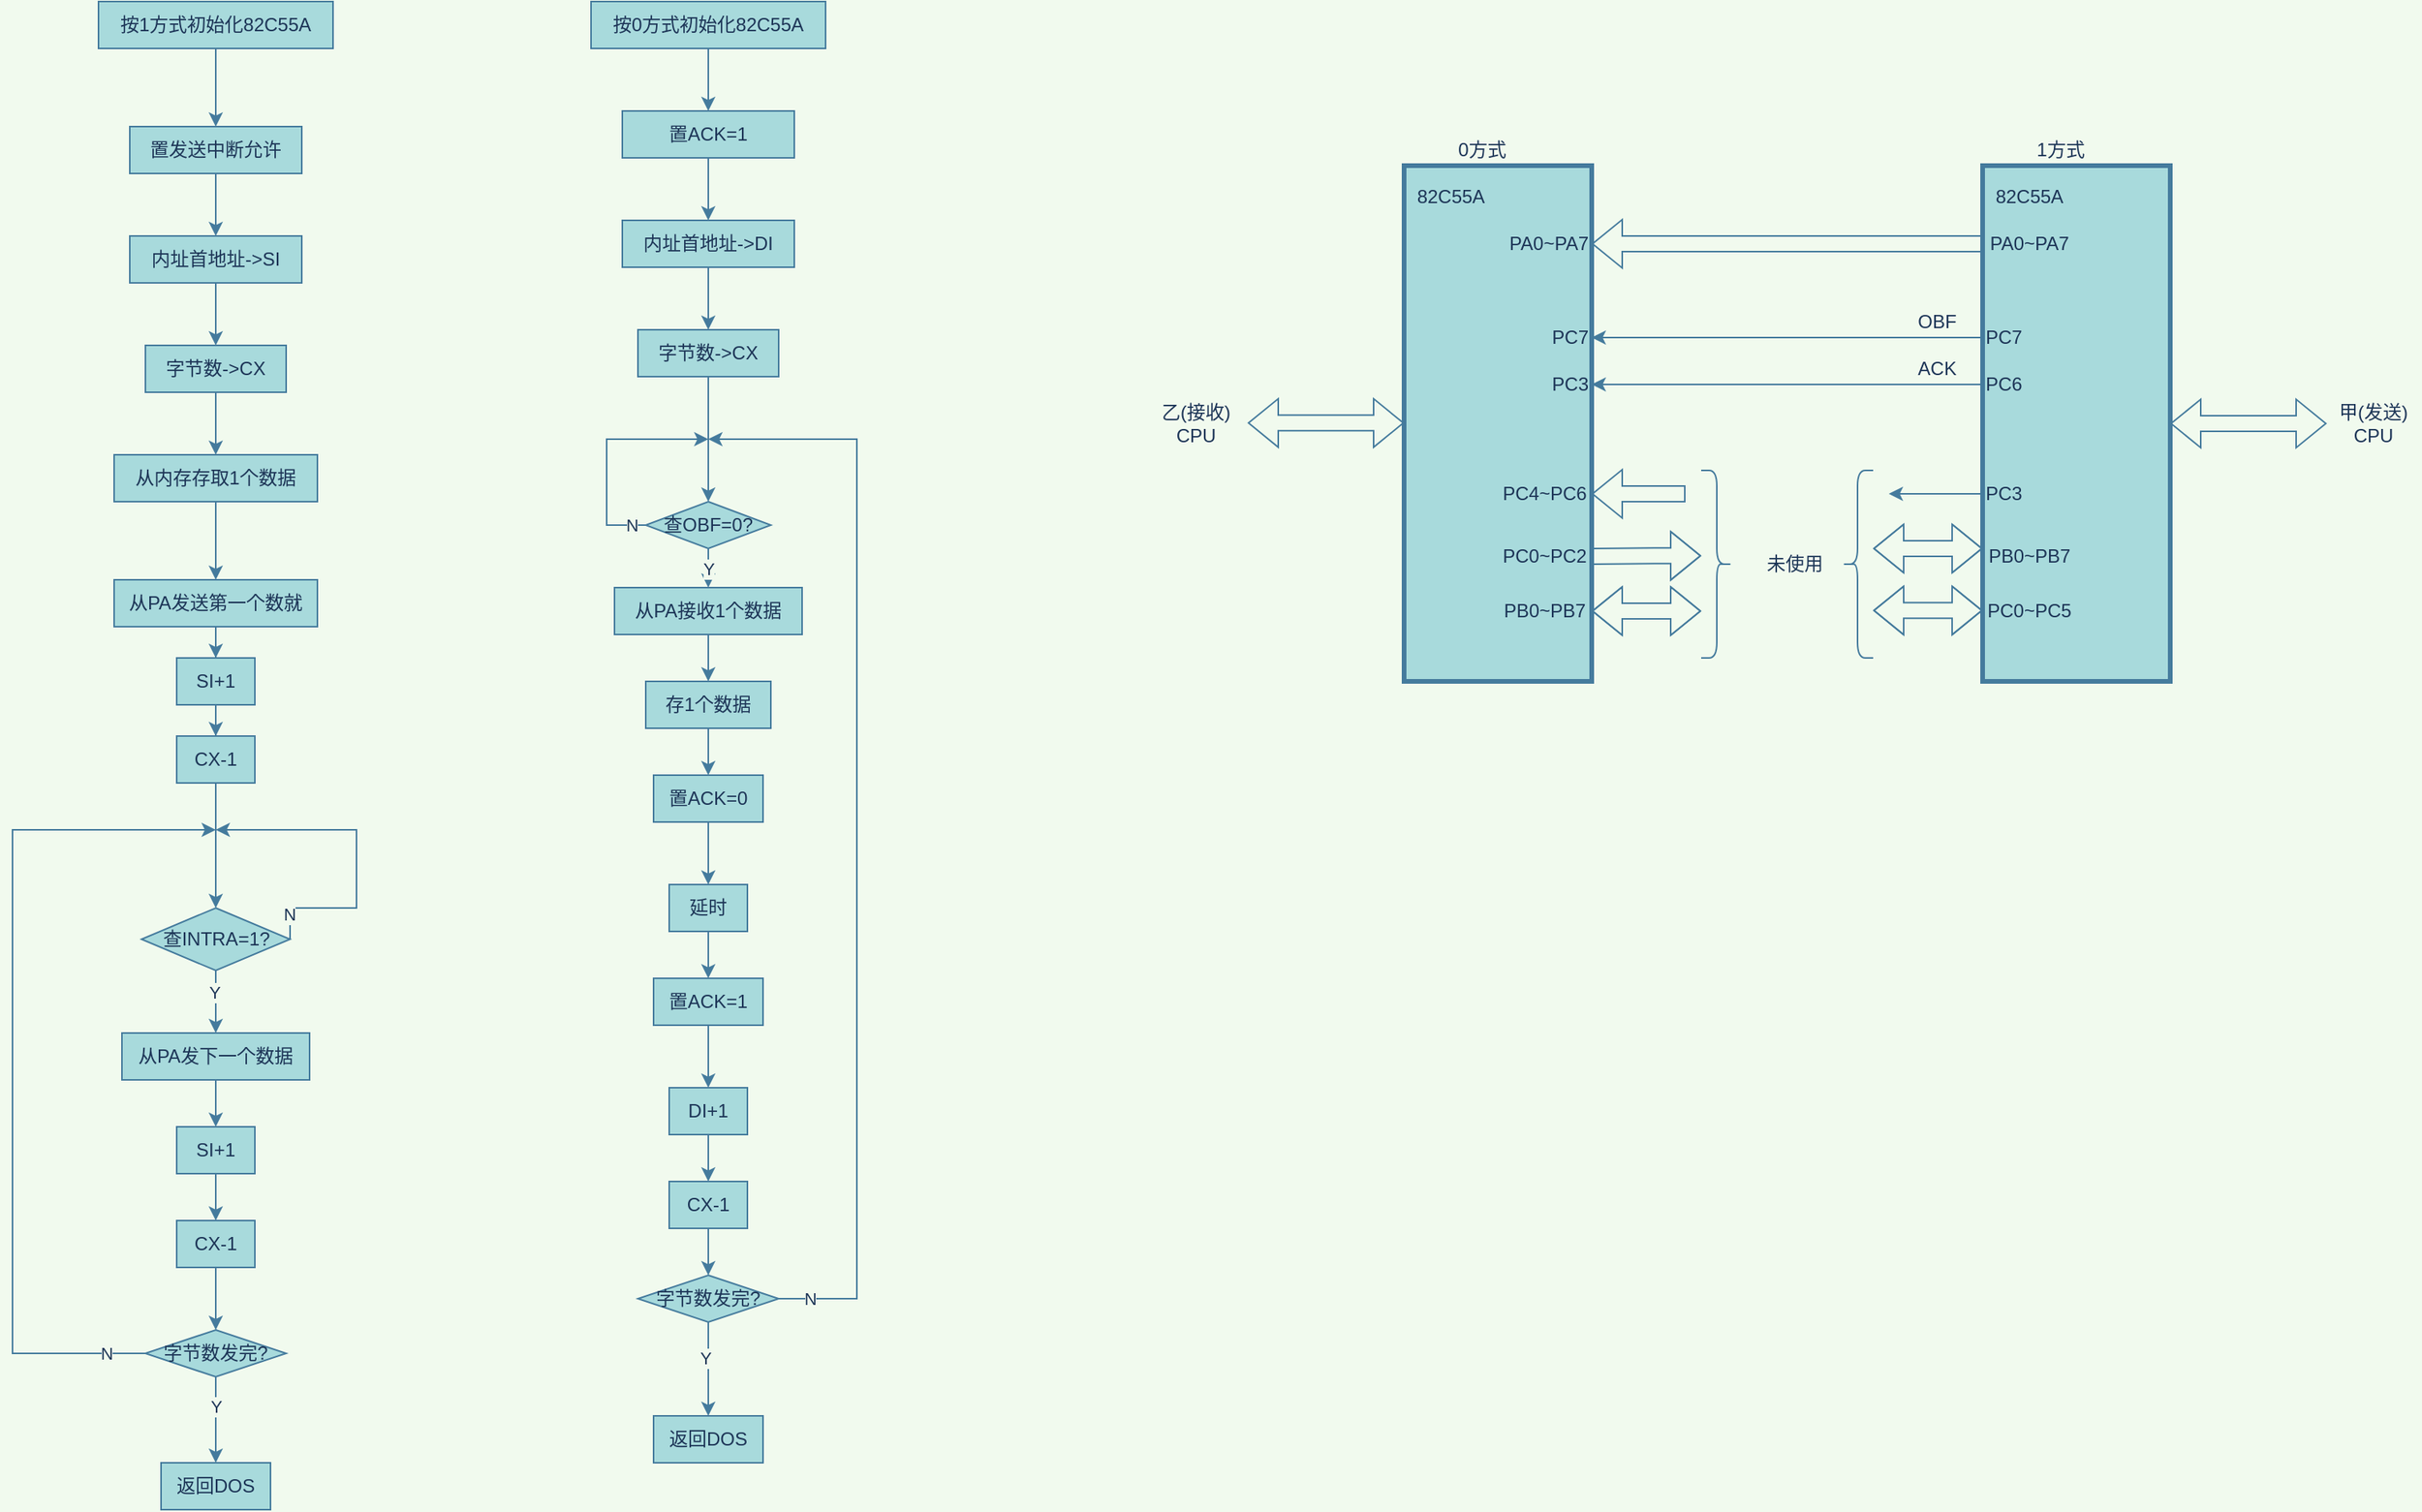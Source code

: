 <mxfile version="20.6.0" type="github">
  <diagram id="AcaezFvhlNAec8YJfbTV" name="第 1 页">
    <mxGraphModel dx="851" dy="346" grid="1" gridSize="10" guides="1" tooltips="1" connect="1" arrows="1" fold="1" page="1" pageScale="1" pageWidth="827" pageHeight="1169" background="#F1FAEE" math="0" shadow="0">
      <root>
        <mxCell id="0" />
        <mxCell id="1" parent="0" />
        <mxCell id="6dTJF4mxCBnenjgw6hWk-3" value="" style="edgeStyle=orthogonalEdgeStyle;rounded=0;orthogonalLoop=1;jettySize=auto;html=1;strokeColor=#457B9D;fontColor=#1D3557;labelBackgroundColor=#F1FAEE;" parent="1" source="6dTJF4mxCBnenjgw6hWk-1" target="6dTJF4mxCBnenjgw6hWk-2" edge="1">
          <mxGeometry relative="1" as="geometry" />
        </mxCell>
        <mxCell id="6dTJF4mxCBnenjgw6hWk-1" value="按1方式初始化82C55A" style="rounded=0;whiteSpace=wrap;html=1;fillColor=#A8DADC;strokeColor=#457B9D;fontColor=#1D3557;" parent="1" vertex="1">
          <mxGeometry x="95" y="40" width="150" height="30" as="geometry" />
        </mxCell>
        <mxCell id="6dTJF4mxCBnenjgw6hWk-5" value="" style="edgeStyle=orthogonalEdgeStyle;rounded=0;orthogonalLoop=1;jettySize=auto;html=1;strokeColor=#457B9D;fontColor=#1D3557;labelBackgroundColor=#F1FAEE;" parent="1" source="6dTJF4mxCBnenjgw6hWk-2" target="6dTJF4mxCBnenjgw6hWk-4" edge="1">
          <mxGeometry relative="1" as="geometry" />
        </mxCell>
        <mxCell id="6dTJF4mxCBnenjgw6hWk-2" value="置发送中断允许" style="whiteSpace=wrap;html=1;rounded=0;fillColor=#A8DADC;strokeColor=#457B9D;fontColor=#1D3557;" parent="1" vertex="1">
          <mxGeometry x="115" y="120" width="110" height="30" as="geometry" />
        </mxCell>
        <mxCell id="6dTJF4mxCBnenjgw6hWk-9" value="" style="edgeStyle=orthogonalEdgeStyle;rounded=0;orthogonalLoop=1;jettySize=auto;html=1;strokeColor=#457B9D;fontColor=#1D3557;labelBackgroundColor=#F1FAEE;" parent="1" source="6dTJF4mxCBnenjgw6hWk-4" target="6dTJF4mxCBnenjgw6hWk-8" edge="1">
          <mxGeometry relative="1" as="geometry" />
        </mxCell>
        <mxCell id="6dTJF4mxCBnenjgw6hWk-4" value="内址首地址-&amp;gt;SI" style="whiteSpace=wrap;html=1;rounded=0;flipV=1;flipH=1;fillColor=#A8DADC;strokeColor=#457B9D;fontColor=#1D3557;" parent="1" vertex="1">
          <mxGeometry x="115" y="190" width="110" height="30" as="geometry" />
        </mxCell>
        <mxCell id="6dTJF4mxCBnenjgw6hWk-11" value="" style="edgeStyle=orthogonalEdgeStyle;rounded=0;orthogonalLoop=1;jettySize=auto;html=1;strokeColor=#457B9D;fontColor=#1D3557;labelBackgroundColor=#F1FAEE;" parent="1" source="6dTJF4mxCBnenjgw6hWk-8" target="6dTJF4mxCBnenjgw6hWk-10" edge="1">
          <mxGeometry relative="1" as="geometry" />
        </mxCell>
        <mxCell id="6dTJF4mxCBnenjgw6hWk-8" value="字节数-&amp;gt;CX" style="whiteSpace=wrap;html=1;rounded=0;flipV=1;flipH=1;fillColor=#A8DADC;strokeColor=#457B9D;fontColor=#1D3557;" parent="1" vertex="1">
          <mxGeometry x="125" y="260" width="90" height="30" as="geometry" />
        </mxCell>
        <mxCell id="6dTJF4mxCBnenjgw6hWk-13" value="" style="edgeStyle=orthogonalEdgeStyle;rounded=0;orthogonalLoop=1;jettySize=auto;html=1;strokeColor=#457B9D;fontColor=#1D3557;labelBackgroundColor=#F1FAEE;" parent="1" source="6dTJF4mxCBnenjgw6hWk-10" target="6dTJF4mxCBnenjgw6hWk-12" edge="1">
          <mxGeometry relative="1" as="geometry" />
        </mxCell>
        <mxCell id="6dTJF4mxCBnenjgw6hWk-10" value="从内存存取1个数据" style="whiteSpace=wrap;html=1;rounded=0;fillColor=#A8DADC;strokeColor=#457B9D;fontColor=#1D3557;" parent="1" vertex="1">
          <mxGeometry x="105" y="330" width="130" height="30" as="geometry" />
        </mxCell>
        <mxCell id="6dTJF4mxCBnenjgw6hWk-17" value="" style="edgeStyle=orthogonalEdgeStyle;rounded=0;orthogonalLoop=1;jettySize=auto;html=1;strokeColor=#457B9D;fontColor=#1D3557;labelBackgroundColor=#F1FAEE;" parent="1" source="6dTJF4mxCBnenjgw6hWk-12" target="6dTJF4mxCBnenjgw6hWk-16" edge="1">
          <mxGeometry relative="1" as="geometry" />
        </mxCell>
        <mxCell id="6dTJF4mxCBnenjgw6hWk-12" value="从PA发送第一个数就" style="whiteSpace=wrap;html=1;rounded=0;fillColor=#A8DADC;strokeColor=#457B9D;fontColor=#1D3557;" parent="1" vertex="1">
          <mxGeometry x="105" y="410" width="130" height="30" as="geometry" />
        </mxCell>
        <mxCell id="6dTJF4mxCBnenjgw6hWk-21" value="" style="edgeStyle=orthogonalEdgeStyle;rounded=0;orthogonalLoop=1;jettySize=auto;html=1;strokeColor=#457B9D;fontColor=#1D3557;labelBackgroundColor=#F1FAEE;" parent="1" source="6dTJF4mxCBnenjgw6hWk-16" target="6dTJF4mxCBnenjgw6hWk-20" edge="1">
          <mxGeometry relative="1" as="geometry" />
        </mxCell>
        <mxCell id="6dTJF4mxCBnenjgw6hWk-16" value="SI+1" style="whiteSpace=wrap;html=1;rounded=0;fillColor=#A8DADC;strokeColor=#457B9D;fontColor=#1D3557;" parent="1" vertex="1">
          <mxGeometry x="145" y="460" width="50" height="30" as="geometry" />
        </mxCell>
        <mxCell id="6dTJF4mxCBnenjgw6hWk-23" value="" style="edgeStyle=orthogonalEdgeStyle;rounded=0;orthogonalLoop=1;jettySize=auto;html=1;strokeColor=#457B9D;fontColor=#1D3557;labelBackgroundColor=#F1FAEE;" parent="1" source="6dTJF4mxCBnenjgw6hWk-20" target="6dTJF4mxCBnenjgw6hWk-26" edge="1">
          <mxGeometry relative="1" as="geometry">
            <mxPoint x="170" y="620" as="targetPoint" />
          </mxGeometry>
        </mxCell>
        <mxCell id="6dTJF4mxCBnenjgw6hWk-20" value="CX-1" style="whiteSpace=wrap;html=1;rounded=0;fillColor=#A8DADC;strokeColor=#457B9D;fontColor=#1D3557;" parent="1" vertex="1">
          <mxGeometry x="145" y="510" width="50" height="30" as="geometry" />
        </mxCell>
        <mxCell id="6dTJF4mxCBnenjgw6hWk-30" value="" style="edgeStyle=orthogonalEdgeStyle;rounded=0;orthogonalLoop=1;jettySize=auto;html=1;strokeColor=#457B9D;fontColor=#1D3557;labelBackgroundColor=#F1FAEE;" parent="1" source="6dTJF4mxCBnenjgw6hWk-24" target="6dTJF4mxCBnenjgw6hWk-28" edge="1">
          <mxGeometry relative="1" as="geometry" />
        </mxCell>
        <mxCell id="6dTJF4mxCBnenjgw6hWk-24" value="从PA发下一个数据" style="whiteSpace=wrap;html=1;rounded=0;fillColor=#A8DADC;strokeColor=#457B9D;fontColor=#1D3557;" parent="1" vertex="1">
          <mxGeometry x="110" y="700" width="120" height="30" as="geometry" />
        </mxCell>
        <mxCell id="6dTJF4mxCBnenjgw6hWk-27" value="" style="edgeStyle=orthogonalEdgeStyle;rounded=0;orthogonalLoop=1;jettySize=auto;html=1;strokeColor=#457B9D;fontColor=#1D3557;labelBackgroundColor=#F1FAEE;" parent="1" source="6dTJF4mxCBnenjgw6hWk-26" target="6dTJF4mxCBnenjgw6hWk-24" edge="1">
          <mxGeometry relative="1" as="geometry" />
        </mxCell>
        <mxCell id="6dTJF4mxCBnenjgw6hWk-59" value="Y" style="edgeLabel;html=1;align=center;verticalAlign=middle;resizable=0;points=[];fontColor=#1D3557;labelBackgroundColor=#F1FAEE;" parent="6dTJF4mxCBnenjgw6hWk-27" vertex="1" connectable="0">
          <mxGeometry x="-0.314" y="-1" relative="1" as="geometry">
            <mxPoint as="offset" />
          </mxGeometry>
        </mxCell>
        <mxCell id="6dTJF4mxCBnenjgw6hWk-26" value="查INTRA=1?" style="rhombus;whiteSpace=wrap;html=1;rounded=0;fillColor=#A8DADC;strokeColor=#457B9D;fontColor=#1D3557;" parent="1" vertex="1">
          <mxGeometry x="122.5" y="620" width="95" height="40" as="geometry" />
        </mxCell>
        <mxCell id="6dTJF4mxCBnenjgw6hWk-32" value="" style="edgeStyle=orthogonalEdgeStyle;rounded=0;orthogonalLoop=1;jettySize=auto;html=1;strokeColor=#457B9D;fontColor=#1D3557;labelBackgroundColor=#F1FAEE;" parent="1" source="6dTJF4mxCBnenjgw6hWk-28" target="6dTJF4mxCBnenjgw6hWk-31" edge="1">
          <mxGeometry relative="1" as="geometry" />
        </mxCell>
        <mxCell id="6dTJF4mxCBnenjgw6hWk-28" value="SI+1" style="whiteSpace=wrap;html=1;rounded=0;fillColor=#A8DADC;strokeColor=#457B9D;fontColor=#1D3557;" parent="1" vertex="1">
          <mxGeometry x="145" y="760" width="50" height="30" as="geometry" />
        </mxCell>
        <mxCell id="6dTJF4mxCBnenjgw6hWk-34" value="" style="edgeStyle=orthogonalEdgeStyle;rounded=0;orthogonalLoop=1;jettySize=auto;html=1;strokeColor=#457B9D;fontColor=#1D3557;labelBackgroundColor=#F1FAEE;" parent="1" source="6dTJF4mxCBnenjgw6hWk-31" target="6dTJF4mxCBnenjgw6hWk-33" edge="1">
          <mxGeometry relative="1" as="geometry">
            <Array as="points">
              <mxPoint x="170" y="880" />
              <mxPoint x="170" y="880" />
            </Array>
          </mxGeometry>
        </mxCell>
        <mxCell id="6dTJF4mxCBnenjgw6hWk-31" value="CX-1" style="whiteSpace=wrap;html=1;rounded=0;fillColor=#A8DADC;strokeColor=#457B9D;fontColor=#1D3557;" parent="1" vertex="1">
          <mxGeometry x="145" y="820" width="50" height="30" as="geometry" />
        </mxCell>
        <mxCell id="6dTJF4mxCBnenjgw6hWk-36" value="" style="edgeStyle=orthogonalEdgeStyle;rounded=0;orthogonalLoop=1;jettySize=auto;html=1;strokeColor=#457B9D;fontColor=#1D3557;labelBackgroundColor=#F1FAEE;" parent="1" source="6dTJF4mxCBnenjgw6hWk-33" target="6dTJF4mxCBnenjgw6hWk-35" edge="1">
          <mxGeometry relative="1" as="geometry" />
        </mxCell>
        <mxCell id="6dTJF4mxCBnenjgw6hWk-57" value="Y" style="edgeLabel;html=1;align=center;verticalAlign=middle;resizable=0;points=[];fontColor=#1D3557;labelBackgroundColor=#F1FAEE;" parent="6dTJF4mxCBnenjgw6hWk-36" vertex="1" connectable="0">
          <mxGeometry x="-0.708" y="1" relative="1" as="geometry">
            <mxPoint x="-1" y="11" as="offset" />
          </mxGeometry>
        </mxCell>
        <mxCell id="6dTJF4mxCBnenjgw6hWk-33" value="字节数发完?" style="rhombus;whiteSpace=wrap;html=1;rounded=0;fillColor=#A8DADC;strokeColor=#457B9D;fontColor=#1D3557;" parent="1" vertex="1">
          <mxGeometry x="125" y="890" width="90" height="30" as="geometry" />
        </mxCell>
        <mxCell id="6dTJF4mxCBnenjgw6hWk-35" value="返回DOS" style="whiteSpace=wrap;html=1;rounded=0;fillColor=#A8DADC;strokeColor=#457B9D;fontColor=#1D3557;" parent="1" vertex="1">
          <mxGeometry x="135" y="975" width="70" height="30" as="geometry" />
        </mxCell>
        <mxCell id="6dTJF4mxCBnenjgw6hWk-55" value="" style="endArrow=classic;html=1;rounded=0;exitX=1;exitY=0.5;exitDx=0;exitDy=0;edgeStyle=orthogonalEdgeStyle;elbow=vertical;endFill=1;strokeColor=#457B9D;fontColor=#1D3557;labelBackgroundColor=#F1FAEE;" parent="1" source="6dTJF4mxCBnenjgw6hWk-26" edge="1">
          <mxGeometry width="50" height="50" relative="1" as="geometry">
            <mxPoint x="170" y="620" as="sourcePoint" />
            <mxPoint x="170" y="570" as="targetPoint" />
            <Array as="points">
              <mxPoint x="260" y="620" />
              <mxPoint x="260" y="570" />
            </Array>
          </mxGeometry>
        </mxCell>
        <mxCell id="6dTJF4mxCBnenjgw6hWk-58" value="N" style="edgeLabel;html=1;align=center;verticalAlign=middle;resizable=0;points=[];fontColor=#1D3557;labelBackgroundColor=#F1FAEE;" parent="6dTJF4mxCBnenjgw6hWk-55" vertex="1" connectable="0">
          <mxGeometry x="-0.844" y="1" relative="1" as="geometry">
            <mxPoint as="offset" />
          </mxGeometry>
        </mxCell>
        <mxCell id="6dTJF4mxCBnenjgw6hWk-60" value="" style="edgeStyle=orthogonalEdgeStyle;rounded=0;orthogonalLoop=1;jettySize=auto;html=1;strokeColor=#457B9D;fontColor=#1D3557;labelBackgroundColor=#F1FAEE;" parent="1" source="6dTJF4mxCBnenjgw6hWk-61" target="6dTJF4mxCBnenjgw6hWk-63" edge="1">
          <mxGeometry relative="1" as="geometry" />
        </mxCell>
        <mxCell id="6dTJF4mxCBnenjgw6hWk-61" value="按0方式初始化82C55A" style="rounded=0;whiteSpace=wrap;html=1;fillColor=#A8DADC;strokeColor=#457B9D;fontColor=#1D3557;" parent="1" vertex="1">
          <mxGeometry x="410" y="40" width="150" height="30" as="geometry" />
        </mxCell>
        <mxCell id="6dTJF4mxCBnenjgw6hWk-62" value="" style="edgeStyle=orthogonalEdgeStyle;rounded=0;orthogonalLoop=1;jettySize=auto;html=1;strokeColor=#457B9D;fontColor=#1D3557;labelBackgroundColor=#F1FAEE;" parent="1" source="6dTJF4mxCBnenjgw6hWk-63" target="6dTJF4mxCBnenjgw6hWk-65" edge="1">
          <mxGeometry relative="1" as="geometry" />
        </mxCell>
        <mxCell id="6dTJF4mxCBnenjgw6hWk-63" value="置ACK=1" style="whiteSpace=wrap;html=1;rounded=0;fillColor=#A8DADC;strokeColor=#457B9D;fontColor=#1D3557;" parent="1" vertex="1">
          <mxGeometry x="430" y="110" width="110" height="30" as="geometry" />
        </mxCell>
        <mxCell id="6dTJF4mxCBnenjgw6hWk-64" value="" style="edgeStyle=orthogonalEdgeStyle;rounded=0;orthogonalLoop=1;jettySize=auto;html=1;strokeColor=#457B9D;fontColor=#1D3557;labelBackgroundColor=#F1FAEE;" parent="1" source="6dTJF4mxCBnenjgw6hWk-65" target="6dTJF4mxCBnenjgw6hWk-66" edge="1">
          <mxGeometry relative="1" as="geometry" />
        </mxCell>
        <mxCell id="6dTJF4mxCBnenjgw6hWk-65" value="内址首地址-&amp;gt;DI" style="whiteSpace=wrap;html=1;rounded=0;flipV=1;flipH=1;fillColor=#A8DADC;strokeColor=#457B9D;fontColor=#1D3557;" parent="1" vertex="1">
          <mxGeometry x="430" y="180" width="110" height="30" as="geometry" />
        </mxCell>
        <mxCell id="6dTJF4mxCBnenjgw6hWk-101" style="edgeStyle=orthogonalEdgeStyle;rounded=0;orthogonalLoop=1;jettySize=auto;html=1;entryX=0.5;entryY=0;entryDx=0;entryDy=0;startArrow=none;startFill=0;endArrow=classic;endFill=1;elbow=vertical;strokeColor=#457B9D;fontColor=#1D3557;labelBackgroundColor=#F1FAEE;" parent="1" source="6dTJF4mxCBnenjgw6hWk-66" target="6dTJF4mxCBnenjgw6hWk-69" edge="1">
          <mxGeometry relative="1" as="geometry" />
        </mxCell>
        <mxCell id="6dTJF4mxCBnenjgw6hWk-66" value="字节数-&amp;gt;CX" style="whiteSpace=wrap;html=1;rounded=0;flipV=1;flipH=1;fillColor=#A8DADC;strokeColor=#457B9D;fontColor=#1D3557;" parent="1" vertex="1">
          <mxGeometry x="440" y="250" width="90" height="30" as="geometry" />
        </mxCell>
        <mxCell id="6dTJF4mxCBnenjgw6hWk-74" value="Y" style="edgeStyle=orthogonalEdgeStyle;rounded=0;orthogonalLoop=1;jettySize=auto;html=1;startArrow=none;startFill=0;endArrow=classic;endFill=1;elbow=vertical;strokeColor=#457B9D;fontColor=#1D3557;labelBackgroundColor=#F1FAEE;" parent="1" source="6dTJF4mxCBnenjgw6hWk-69" target="6dTJF4mxCBnenjgw6hWk-73" edge="1">
          <mxGeometry relative="1" as="geometry" />
        </mxCell>
        <mxCell id="6dTJF4mxCBnenjgw6hWk-69" value="查OBF=0?" style="rhombus;whiteSpace=wrap;html=1;rounded=0;fillColor=#A8DADC;strokeColor=#457B9D;fontColor=#1D3557;" parent="1" vertex="1">
          <mxGeometry x="445" y="360" width="80" height="30" as="geometry" />
        </mxCell>
        <mxCell id="6dTJF4mxCBnenjgw6hWk-71" value="" style="endArrow=classic;html=1;rounded=0;elbow=vertical;exitX=0;exitY=0.5;exitDx=0;exitDy=0;edgeStyle=orthogonalEdgeStyle;endFill=1;strokeColor=#457B9D;fontColor=#1D3557;labelBackgroundColor=#F1FAEE;" parent="1" source="6dTJF4mxCBnenjgw6hWk-33" edge="1">
          <mxGeometry width="50" height="50" relative="1" as="geometry">
            <mxPoint x="120" y="910" as="sourcePoint" />
            <mxPoint x="170" y="570" as="targetPoint" />
            <Array as="points">
              <mxPoint x="40" y="905" />
              <mxPoint x="40" y="570" />
            </Array>
          </mxGeometry>
        </mxCell>
        <mxCell id="6dTJF4mxCBnenjgw6hWk-92" value="N" style="edgeLabel;html=1;align=center;verticalAlign=middle;resizable=0;points=[];fontColor=#1D3557;labelBackgroundColor=#F1FAEE;" parent="6dTJF4mxCBnenjgw6hWk-71" vertex="1" connectable="0">
          <mxGeometry x="-0.909" relative="1" as="geometry">
            <mxPoint as="offset" />
          </mxGeometry>
        </mxCell>
        <mxCell id="6dTJF4mxCBnenjgw6hWk-76" value="" style="edgeStyle=orthogonalEdgeStyle;rounded=0;orthogonalLoop=1;jettySize=auto;html=1;startArrow=none;startFill=0;endArrow=classic;endFill=1;elbow=vertical;strokeColor=#457B9D;fontColor=#1D3557;labelBackgroundColor=#F1FAEE;" parent="1" source="6dTJF4mxCBnenjgw6hWk-73" target="6dTJF4mxCBnenjgw6hWk-75" edge="1">
          <mxGeometry relative="1" as="geometry" />
        </mxCell>
        <mxCell id="6dTJF4mxCBnenjgw6hWk-73" value="从PA接收1个数据" style="whiteSpace=wrap;html=1;rounded=0;fillColor=#A8DADC;strokeColor=#457B9D;fontColor=#1D3557;" parent="1" vertex="1">
          <mxGeometry x="425" y="415" width="120" height="30" as="geometry" />
        </mxCell>
        <mxCell id="6dTJF4mxCBnenjgw6hWk-78" value="" style="edgeStyle=orthogonalEdgeStyle;rounded=0;orthogonalLoop=1;jettySize=auto;html=1;startArrow=none;startFill=0;endArrow=classic;endFill=1;elbow=vertical;strokeColor=#457B9D;fontColor=#1D3557;labelBackgroundColor=#F1FAEE;" parent="1" source="6dTJF4mxCBnenjgw6hWk-75" target="6dTJF4mxCBnenjgw6hWk-77" edge="1">
          <mxGeometry relative="1" as="geometry" />
        </mxCell>
        <mxCell id="6dTJF4mxCBnenjgw6hWk-75" value="存1个数据" style="whiteSpace=wrap;html=1;rounded=0;fillColor=#A8DADC;strokeColor=#457B9D;fontColor=#1D3557;" parent="1" vertex="1">
          <mxGeometry x="445" y="475" width="80" height="30" as="geometry" />
        </mxCell>
        <mxCell id="6dTJF4mxCBnenjgw6hWk-80" value="" style="edgeStyle=orthogonalEdgeStyle;rounded=0;orthogonalLoop=1;jettySize=auto;html=1;startArrow=none;startFill=0;endArrow=classic;endFill=1;elbow=vertical;strokeColor=#457B9D;fontColor=#1D3557;labelBackgroundColor=#F1FAEE;" parent="1" source="6dTJF4mxCBnenjgw6hWk-77" target="6dTJF4mxCBnenjgw6hWk-79" edge="1">
          <mxGeometry relative="1" as="geometry" />
        </mxCell>
        <mxCell id="6dTJF4mxCBnenjgw6hWk-77" value="置ACK=0" style="whiteSpace=wrap;html=1;rounded=0;fillColor=#A8DADC;strokeColor=#457B9D;fontColor=#1D3557;" parent="1" vertex="1">
          <mxGeometry x="450" y="535" width="70" height="30" as="geometry" />
        </mxCell>
        <mxCell id="6dTJF4mxCBnenjgw6hWk-82" value="" style="edgeStyle=orthogonalEdgeStyle;rounded=0;orthogonalLoop=1;jettySize=auto;html=1;startArrow=none;startFill=0;endArrow=classic;endFill=1;elbow=vertical;strokeColor=#457B9D;fontColor=#1D3557;labelBackgroundColor=#F1FAEE;" parent="1" source="6dTJF4mxCBnenjgw6hWk-79" target="6dTJF4mxCBnenjgw6hWk-81" edge="1">
          <mxGeometry relative="1" as="geometry" />
        </mxCell>
        <mxCell id="6dTJF4mxCBnenjgw6hWk-79" value="延时" style="whiteSpace=wrap;html=1;rounded=0;fillColor=#A8DADC;strokeColor=#457B9D;fontColor=#1D3557;" parent="1" vertex="1">
          <mxGeometry x="460" y="605" width="50" height="30" as="geometry" />
        </mxCell>
        <mxCell id="6dTJF4mxCBnenjgw6hWk-84" value="" style="edgeStyle=orthogonalEdgeStyle;rounded=0;orthogonalLoop=1;jettySize=auto;html=1;startArrow=none;startFill=0;endArrow=classic;endFill=1;elbow=vertical;strokeColor=#457B9D;fontColor=#1D3557;labelBackgroundColor=#F1FAEE;" parent="1" source="6dTJF4mxCBnenjgw6hWk-81" target="6dTJF4mxCBnenjgw6hWk-83" edge="1">
          <mxGeometry relative="1" as="geometry" />
        </mxCell>
        <mxCell id="6dTJF4mxCBnenjgw6hWk-81" value="置ACK=1" style="whiteSpace=wrap;html=1;rounded=0;fillColor=#A8DADC;strokeColor=#457B9D;fontColor=#1D3557;" parent="1" vertex="1">
          <mxGeometry x="450" y="665" width="70" height="30" as="geometry" />
        </mxCell>
        <mxCell id="6dTJF4mxCBnenjgw6hWk-86" value="" style="edgeStyle=orthogonalEdgeStyle;rounded=0;orthogonalLoop=1;jettySize=auto;html=1;startArrow=none;startFill=0;endArrow=classic;endFill=1;elbow=vertical;strokeColor=#457B9D;fontColor=#1D3557;labelBackgroundColor=#F1FAEE;" parent="1" source="6dTJF4mxCBnenjgw6hWk-83" target="6dTJF4mxCBnenjgw6hWk-85" edge="1">
          <mxGeometry relative="1" as="geometry" />
        </mxCell>
        <mxCell id="6dTJF4mxCBnenjgw6hWk-83" value="DI+1" style="whiteSpace=wrap;html=1;rounded=0;fillColor=#A8DADC;strokeColor=#457B9D;fontColor=#1D3557;" parent="1" vertex="1">
          <mxGeometry x="460" y="735" width="50" height="30" as="geometry" />
        </mxCell>
        <mxCell id="6dTJF4mxCBnenjgw6hWk-88" value="" style="edgeStyle=orthogonalEdgeStyle;rounded=0;orthogonalLoop=1;jettySize=auto;html=1;startArrow=none;startFill=0;endArrow=classic;endFill=1;elbow=vertical;strokeColor=#457B9D;fontColor=#1D3557;labelBackgroundColor=#F1FAEE;" parent="1" source="6dTJF4mxCBnenjgw6hWk-85" target="6dTJF4mxCBnenjgw6hWk-87" edge="1">
          <mxGeometry relative="1" as="geometry" />
        </mxCell>
        <mxCell id="6dTJF4mxCBnenjgw6hWk-85" value="CX-1" style="whiteSpace=wrap;html=1;rounded=0;fillColor=#A8DADC;strokeColor=#457B9D;fontColor=#1D3557;" parent="1" vertex="1">
          <mxGeometry x="460" y="795" width="50" height="30" as="geometry" />
        </mxCell>
        <mxCell id="6dTJF4mxCBnenjgw6hWk-90" value="" style="edgeStyle=orthogonalEdgeStyle;rounded=0;orthogonalLoop=1;jettySize=auto;html=1;startArrow=none;startFill=0;endArrow=classic;endFill=1;elbow=vertical;strokeColor=#457B9D;fontColor=#1D3557;labelBackgroundColor=#F1FAEE;" parent="1" source="6dTJF4mxCBnenjgw6hWk-87" target="6dTJF4mxCBnenjgw6hWk-89" edge="1">
          <mxGeometry relative="1" as="geometry" />
        </mxCell>
        <mxCell id="6dTJF4mxCBnenjgw6hWk-91" value="Y" style="edgeLabel;html=1;align=center;verticalAlign=middle;resizable=0;points=[];fontColor=#1D3557;labelBackgroundColor=#F1FAEE;" parent="6dTJF4mxCBnenjgw6hWk-90" vertex="1" connectable="0">
          <mxGeometry x="-0.232" y="-2" relative="1" as="geometry">
            <mxPoint as="offset" />
          </mxGeometry>
        </mxCell>
        <mxCell id="6dTJF4mxCBnenjgw6hWk-87" value="字节数发完?" style="rhombus;whiteSpace=wrap;html=1;rounded=0;fillColor=#A8DADC;strokeColor=#457B9D;fontColor=#1D3557;" parent="1" vertex="1">
          <mxGeometry x="440" y="855" width="90" height="30" as="geometry" />
        </mxCell>
        <mxCell id="6dTJF4mxCBnenjgw6hWk-89" value="返回DOS" style="whiteSpace=wrap;html=1;rounded=0;fillColor=#A8DADC;strokeColor=#457B9D;fontColor=#1D3557;" parent="1" vertex="1">
          <mxGeometry x="450" y="945" width="70" height="30" as="geometry" />
        </mxCell>
        <mxCell id="6dTJF4mxCBnenjgw6hWk-99" value="" style="endArrow=classic;html=1;rounded=0;elbow=vertical;exitX=0;exitY=0.5;exitDx=0;exitDy=0;edgeStyle=orthogonalEdgeStyle;movable=1;resizable=1;rotatable=1;deletable=1;editable=1;connectable=1;strokeColor=#457B9D;fontColor=#1D3557;labelBackgroundColor=#F1FAEE;" parent="1" source="6dTJF4mxCBnenjgw6hWk-69" edge="1">
          <mxGeometry width="50" height="50" relative="1" as="geometry">
            <mxPoint x="400" y="400" as="sourcePoint" />
            <mxPoint x="485" y="320" as="targetPoint" />
            <Array as="points">
              <mxPoint x="420" y="375" />
              <mxPoint x="420" y="320" />
            </Array>
          </mxGeometry>
        </mxCell>
        <mxCell id="6dTJF4mxCBnenjgw6hWk-102" value="N" style="edgeLabel;html=1;align=center;verticalAlign=middle;resizable=0;points=[];fontColor=#1D3557;labelBackgroundColor=#F1FAEE;" parent="6dTJF4mxCBnenjgw6hWk-99" vertex="1" connectable="0">
          <mxGeometry x="-0.87" relative="1" as="geometry">
            <mxPoint as="offset" />
          </mxGeometry>
        </mxCell>
        <mxCell id="6dTJF4mxCBnenjgw6hWk-103" value="N" style="endArrow=classic;html=1;rounded=0;elbow=vertical;exitX=1;exitY=0.5;exitDx=0;exitDy=0;endFill=1;edgeStyle=orthogonalEdgeStyle;strokeColor=#457B9D;fontColor=#1D3557;labelBackgroundColor=#F1FAEE;" parent="1" source="6dTJF4mxCBnenjgw6hWk-87" edge="1">
          <mxGeometry x="-0.942" width="50" height="50" relative="1" as="geometry">
            <mxPoint x="540" y="890" as="sourcePoint" />
            <mxPoint x="485" y="320" as="targetPoint" />
            <Array as="points">
              <mxPoint x="580" y="870" />
              <mxPoint x="580" y="320" />
            </Array>
            <mxPoint as="offset" />
          </mxGeometry>
        </mxCell>
        <mxCell id="6dTJF4mxCBnenjgw6hWk-107" value="" style="verticalLabelPosition=bottom;verticalAlign=top;html=1;shape=mxgraph.basic.rect;fillColor2=none;strokeWidth=3;size=20;indent=5;labelBorderColor=none;fillColor=#A8DADC;strokeColor=#457B9D;fontColor=#1D3557;" parent="1" vertex="1">
          <mxGeometry x="930" y="145" width="120" height="330" as="geometry" />
        </mxCell>
        <mxCell id="6dTJF4mxCBnenjgw6hWk-110" value="0方式" style="text;html=1;strokeColor=none;fillColor=none;align=center;verticalAlign=middle;whiteSpace=wrap;rounded=0;labelBorderColor=none;fontColor=#1D3557;" parent="1" vertex="1">
          <mxGeometry x="950" y="120" width="60" height="30" as="geometry" />
        </mxCell>
        <mxCell id="6dTJF4mxCBnenjgw6hWk-113" value="82C55A" style="text;html=1;strokeColor=none;fillColor=none;align=center;verticalAlign=middle;whiteSpace=wrap;rounded=0;labelBorderColor=none;fontColor=#1D3557;" parent="1" vertex="1">
          <mxGeometry x="930" y="150" width="60" height="30" as="geometry" />
        </mxCell>
        <mxCell id="6dTJF4mxCBnenjgw6hWk-114" value="PA0~PA7" style="text;html=1;strokeColor=none;fillColor=none;align=right;verticalAlign=middle;whiteSpace=wrap;rounded=0;labelBorderColor=none;fontColor=#1D3557;" parent="1" vertex="1">
          <mxGeometry x="990" y="180" width="60" height="30" as="geometry" />
        </mxCell>
        <mxCell id="6dTJF4mxCBnenjgw6hWk-115" value="PC7" style="text;html=1;strokeColor=none;fillColor=none;align=right;verticalAlign=middle;whiteSpace=wrap;rounded=0;labelBorderColor=none;fontColor=#1D3557;" parent="1" vertex="1">
          <mxGeometry x="990" y="240" width="60" height="30" as="geometry" />
        </mxCell>
        <mxCell id="6dTJF4mxCBnenjgw6hWk-116" value="PC3" style="text;html=1;strokeColor=none;fillColor=none;align=right;verticalAlign=middle;whiteSpace=wrap;rounded=0;labelBorderColor=none;fontColor=#1D3557;" parent="1" vertex="1">
          <mxGeometry x="990" y="270" width="60" height="30" as="geometry" />
        </mxCell>
        <mxCell id="6dTJF4mxCBnenjgw6hWk-118" value="PC4~PC6" style="text;html=1;strokeColor=none;fillColor=none;align=center;verticalAlign=middle;whiteSpace=wrap;rounded=0;labelBorderColor=none;fontColor=#1D3557;" parent="1" vertex="1">
          <mxGeometry x="990" y="340" width="60" height="30" as="geometry" />
        </mxCell>
        <mxCell id="6dTJF4mxCBnenjgw6hWk-119" value="PC0~PC2" style="text;html=1;strokeColor=none;fillColor=none;align=center;verticalAlign=middle;whiteSpace=wrap;rounded=0;labelBorderColor=none;fontColor=#1D3557;" parent="1" vertex="1">
          <mxGeometry x="990" y="380" width="60" height="30" as="geometry" />
        </mxCell>
        <mxCell id="6dTJF4mxCBnenjgw6hWk-120" value="PB0~PB7" style="text;html=1;strokeColor=none;fillColor=none;align=center;verticalAlign=middle;whiteSpace=wrap;rounded=0;labelBorderColor=none;fontColor=#1D3557;" parent="1" vertex="1">
          <mxGeometry x="990" y="415" width="60" height="30" as="geometry" />
        </mxCell>
        <mxCell id="6dTJF4mxCBnenjgw6hWk-121" value="" style="verticalLabelPosition=bottom;verticalAlign=top;html=1;shape=mxgraph.basic.rect;fillColor2=none;strokeWidth=3;size=20;indent=5;labelBorderColor=none;fillColor=#A8DADC;strokeColor=#457B9D;fontColor=#1D3557;" parent="1" vertex="1">
          <mxGeometry x="1300" y="145" width="120" height="330" as="geometry" />
        </mxCell>
        <mxCell id="6dTJF4mxCBnenjgw6hWk-122" value="1方式" style="text;html=1;strokeColor=none;fillColor=none;align=center;verticalAlign=middle;whiteSpace=wrap;rounded=0;labelBorderColor=none;fontColor=#1D3557;" parent="1" vertex="1">
          <mxGeometry x="1320" y="120" width="60" height="30" as="geometry" />
        </mxCell>
        <mxCell id="6dTJF4mxCBnenjgw6hWk-123" value="82C55A" style="text;html=1;strokeColor=none;fillColor=none;align=center;verticalAlign=middle;whiteSpace=wrap;rounded=0;labelBorderColor=none;fontColor=#1D3557;" parent="1" vertex="1">
          <mxGeometry x="1300" y="150" width="60" height="30" as="geometry" />
        </mxCell>
        <mxCell id="6dTJF4mxCBnenjgw6hWk-124" value="PA0~PA7" style="text;html=1;strokeColor=none;fillColor=none;align=center;verticalAlign=middle;whiteSpace=wrap;rounded=0;labelBorderColor=none;fontColor=#1D3557;" parent="1" vertex="1">
          <mxGeometry x="1300" y="180" width="60" height="30" as="geometry" />
        </mxCell>
        <mxCell id="6dTJF4mxCBnenjgw6hWk-125" value="PC7" style="text;html=1;strokeColor=none;fillColor=none;align=left;verticalAlign=middle;whiteSpace=wrap;rounded=0;labelBorderColor=none;fontColor=#1D3557;" parent="1" vertex="1">
          <mxGeometry x="1300" y="240" width="60" height="30" as="geometry" />
        </mxCell>
        <mxCell id="6dTJF4mxCBnenjgw6hWk-126" value="PC6" style="text;html=1;strokeColor=none;fillColor=none;align=left;verticalAlign=middle;whiteSpace=wrap;rounded=0;labelBorderColor=none;fontColor=#1D3557;" parent="1" vertex="1">
          <mxGeometry x="1300" y="270" width="60" height="30" as="geometry" />
        </mxCell>
        <mxCell id="6dTJF4mxCBnenjgw6hWk-127" value="PC3" style="text;html=1;strokeColor=none;fillColor=none;align=left;verticalAlign=middle;whiteSpace=wrap;rounded=0;labelBorderColor=none;fontColor=#1D3557;" parent="1" vertex="1">
          <mxGeometry x="1300" y="340" width="60" height="30" as="geometry" />
        </mxCell>
        <mxCell id="6dTJF4mxCBnenjgw6hWk-128" value="PC0~PC5" style="text;html=1;strokeColor=none;fillColor=none;align=center;verticalAlign=middle;whiteSpace=wrap;rounded=0;labelBorderColor=none;fontColor=#1D3557;" parent="1" vertex="1">
          <mxGeometry x="1300" y="415" width="60" height="30" as="geometry" />
        </mxCell>
        <mxCell id="6dTJF4mxCBnenjgw6hWk-129" value="PB0~PB7" style="text;html=1;strokeColor=none;fillColor=none;align=center;verticalAlign=middle;whiteSpace=wrap;rounded=0;labelBorderColor=none;fontColor=#1D3557;" parent="1" vertex="1">
          <mxGeometry x="1300" y="380" width="60" height="30" as="geometry" />
        </mxCell>
        <mxCell id="6dTJF4mxCBnenjgw6hWk-134" value="" style="shape=flexArrow;endArrow=classic;startArrow=classic;html=1;rounded=0;elbow=vertical;exitX=1;exitY=0.5;exitDx=0;exitDy=0;labelBorderColor=none;strokeColor=#457B9D;fontColor=#1D3557;labelBackgroundColor=#F1FAEE;" parent="1" source="6dTJF4mxCBnenjgw6hWk-120" edge="1">
          <mxGeometry width="100" height="100" relative="1" as="geometry">
            <mxPoint x="1050" y="440" as="sourcePoint" />
            <mxPoint x="1120" y="430" as="targetPoint" />
            <Array as="points">
              <mxPoint x="1070" y="430" />
            </Array>
          </mxGeometry>
        </mxCell>
        <mxCell id="6dTJF4mxCBnenjgw6hWk-138" value="" style="shape=flexArrow;endArrow=classic;html=1;rounded=0;elbow=vertical;entryX=1;entryY=0.5;entryDx=0;entryDy=0;labelBorderColor=none;strokeColor=#457B9D;fontColor=#1D3557;labelBackgroundColor=#F1FAEE;" parent="1" target="6dTJF4mxCBnenjgw6hWk-118" edge="1">
          <mxGeometry width="50" height="50" relative="1" as="geometry">
            <mxPoint x="1110" y="355" as="sourcePoint" />
            <mxPoint x="1140" y="350" as="targetPoint" />
          </mxGeometry>
        </mxCell>
        <mxCell id="6dTJF4mxCBnenjgw6hWk-139" value="" style="shape=flexArrow;endArrow=classic;html=1;rounded=0;elbow=vertical;entryX=1;entryY=0.5;entryDx=0;entryDy=0;exitX=1;exitY=0.5;exitDx=0;exitDy=0;labelBorderColor=none;strokeColor=#457B9D;fontColor=#1D3557;labelBackgroundColor=#F1FAEE;" parent="1" source="6dTJF4mxCBnenjgw6hWk-119" edge="1">
          <mxGeometry width="50" height="50" relative="1" as="geometry">
            <mxPoint x="1060" y="394.66" as="sourcePoint" />
            <mxPoint x="1120" y="394.66" as="targetPoint" />
            <Array as="points">
              <mxPoint x="1090" y="394.66" />
            </Array>
          </mxGeometry>
        </mxCell>
        <mxCell id="6dTJF4mxCBnenjgw6hWk-140" value="" style="endArrow=classic;html=1;rounded=0;elbow=vertical;exitX=0;exitY=0.5;exitDx=0;exitDy=0;labelBorderColor=none;strokeColor=#457B9D;fontColor=#1D3557;labelBackgroundColor=#F1FAEE;" parent="1" source="6dTJF4mxCBnenjgw6hWk-127" edge="1">
          <mxGeometry width="50" height="50" relative="1" as="geometry">
            <mxPoint x="1200" y="380" as="sourcePoint" />
            <mxPoint x="1240" y="355" as="targetPoint" />
          </mxGeometry>
        </mxCell>
        <mxCell id="6dTJF4mxCBnenjgw6hWk-142" value="" style="shape=flexArrow;endArrow=classic;startArrow=classic;html=1;rounded=0;elbow=vertical;exitX=1;exitY=0.5;exitDx=0;exitDy=0;labelBorderColor=none;strokeColor=#457B9D;fontColor=#1D3557;labelBackgroundColor=#F1FAEE;" parent="1" edge="1">
          <mxGeometry width="100" height="100" relative="1" as="geometry">
            <mxPoint x="1230" y="429.66" as="sourcePoint" />
            <mxPoint x="1300" y="429.66" as="targetPoint" />
            <Array as="points">
              <mxPoint x="1250" y="429.66" />
            </Array>
          </mxGeometry>
        </mxCell>
        <mxCell id="6dTJF4mxCBnenjgw6hWk-143" value="" style="shape=flexArrow;endArrow=classic;startArrow=classic;html=1;rounded=0;elbow=vertical;exitX=1;exitY=0.5;exitDx=0;exitDy=0;labelBorderColor=none;strokeColor=#457B9D;fontColor=#1D3557;labelBackgroundColor=#F1FAEE;" parent="1" edge="1">
          <mxGeometry width="100" height="100" relative="1" as="geometry">
            <mxPoint x="1230" y="390" as="sourcePoint" />
            <mxPoint x="1300" y="390" as="targetPoint" />
            <Array as="points">
              <mxPoint x="1250" y="390" />
            </Array>
          </mxGeometry>
        </mxCell>
        <mxCell id="6dTJF4mxCBnenjgw6hWk-144" value="" style="shape=flexArrow;endArrow=classic;html=1;rounded=0;elbow=vertical;labelBorderColor=none;strokeColor=#457B9D;fontColor=#1D3557;labelBackgroundColor=#F1FAEE;" parent="1" source="6dTJF4mxCBnenjgw6hWk-124" target="6dTJF4mxCBnenjgw6hWk-114" edge="1">
          <mxGeometry width="50" height="50" relative="1" as="geometry">
            <mxPoint x="1180" y="240" as="sourcePoint" />
            <mxPoint x="1230" y="190" as="targetPoint" />
          </mxGeometry>
        </mxCell>
        <mxCell id="6dTJF4mxCBnenjgw6hWk-146" value="" style="shape=curlyBracket;whiteSpace=wrap;html=1;rounded=1;flipH=1;labelPosition=right;verticalLabelPosition=middle;align=left;verticalAlign=middle;labelBorderColor=none;fillColor=#A8DADC;strokeColor=#457B9D;fontColor=#1D3557;" parent="1" vertex="1">
          <mxGeometry x="1120" y="340" width="20" height="120" as="geometry" />
        </mxCell>
        <mxCell id="6dTJF4mxCBnenjgw6hWk-147" value="" style="shape=curlyBracket;whiteSpace=wrap;html=1;rounded=1;flipH=0;labelPosition=right;verticalLabelPosition=middle;align=left;verticalAlign=middle;labelBorderColor=none;fillColor=#A8DADC;strokeColor=#457B9D;fontColor=#1D3557;" parent="1" vertex="1">
          <mxGeometry x="1210" y="340" width="20" height="120" as="geometry" />
        </mxCell>
        <mxCell id="6dTJF4mxCBnenjgw6hWk-148" value="未使用" style="text;html=1;strokeColor=none;fillColor=none;align=center;verticalAlign=middle;whiteSpace=wrap;rounded=0;labelBorderColor=none;fontColor=#1D3557;" parent="1" vertex="1">
          <mxGeometry x="1150" y="385" width="60" height="30" as="geometry" />
        </mxCell>
        <mxCell id="6dTJF4mxCBnenjgw6hWk-149" value="" style="shape=flexArrow;endArrow=classic;startArrow=classic;html=1;rounded=0;elbow=vertical;labelBorderColor=none;strokeColor=#457B9D;fontColor=#1D3557;labelBackgroundColor=#F1FAEE;" parent="1" source="6dTJF4mxCBnenjgw6hWk-121" edge="1">
          <mxGeometry width="100" height="100" relative="1" as="geometry">
            <mxPoint x="1490" y="340" as="sourcePoint" />
            <mxPoint x="1520" y="310" as="targetPoint" />
          </mxGeometry>
        </mxCell>
        <mxCell id="6dTJF4mxCBnenjgw6hWk-150" value="" style="shape=flexArrow;endArrow=classic;startArrow=classic;html=1;rounded=0;elbow=vertical;labelBorderColor=none;strokeColor=#457B9D;fontColor=#1D3557;labelBackgroundColor=#F1FAEE;" parent="1" edge="1">
          <mxGeometry width="100" height="100" relative="1" as="geometry">
            <mxPoint x="830" y="309.66" as="sourcePoint" />
            <mxPoint x="930" y="309.66" as="targetPoint" />
          </mxGeometry>
        </mxCell>
        <mxCell id="6dTJF4mxCBnenjgw6hWk-153" value="乙(接收)&lt;br&gt;CPU" style="text;html=1;strokeColor=none;fillColor=none;align=center;verticalAlign=middle;whiteSpace=wrap;rounded=0;labelBorderColor=none;fontColor=#1D3557;" parent="1" vertex="1">
          <mxGeometry x="767" y="295" width="60" height="30" as="geometry" />
        </mxCell>
        <mxCell id="6dTJF4mxCBnenjgw6hWk-156" value="甲(发送)&lt;br&gt;CPU" style="text;html=1;strokeColor=none;fillColor=none;align=center;verticalAlign=middle;whiteSpace=wrap;rounded=0;labelBorderColor=none;fontColor=#1D3557;" parent="1" vertex="1">
          <mxGeometry x="1520" y="295" width="60" height="30" as="geometry" />
        </mxCell>
        <mxCell id="6dTJF4mxCBnenjgw6hWk-158" value="" style="endArrow=classic;html=1;rounded=0;strokeColor=#457B9D;fontColor=#1D3557;labelBackgroundColor=#F1FAEE;" parent="1" source="6dTJF4mxCBnenjgw6hWk-125" target="6dTJF4mxCBnenjgw6hWk-115" edge="1">
          <mxGeometry width="50" height="50" relative="1" as="geometry">
            <mxPoint x="1140" y="300" as="sourcePoint" />
            <mxPoint x="1190" y="250" as="targetPoint" />
          </mxGeometry>
        </mxCell>
        <mxCell id="6dTJF4mxCBnenjgw6hWk-162" value="" style="endArrow=classic;html=1;rounded=0;exitX=0;exitY=0.5;exitDx=0;exitDy=0;strokeColor=#457B9D;fontColor=#1D3557;labelBackgroundColor=#F1FAEE;" parent="1" source="6dTJF4mxCBnenjgw6hWk-126" target="6dTJF4mxCBnenjgw6hWk-116" edge="1">
          <mxGeometry width="50" height="50" relative="1" as="geometry">
            <mxPoint x="1160" y="340" as="sourcePoint" />
            <mxPoint x="1210" y="290" as="targetPoint" />
          </mxGeometry>
        </mxCell>
        <mxCell id="6dTJF4mxCBnenjgw6hWk-163" value="ACK" style="text;html=1;strokeColor=none;fillColor=none;align=center;verticalAlign=middle;whiteSpace=wrap;rounded=0;fontColor=#1D3557;" parent="1" vertex="1">
          <mxGeometry x="1241" y="260" width="60" height="30" as="geometry" />
        </mxCell>
        <mxCell id="6dTJF4mxCBnenjgw6hWk-164" value="OBF" style="text;html=1;strokeColor=none;fillColor=none;align=center;verticalAlign=middle;whiteSpace=wrap;rounded=0;fontColor=#1D3557;" parent="1" vertex="1">
          <mxGeometry x="1241" y="230" width="60" height="30" as="geometry" />
        </mxCell>
      </root>
    </mxGraphModel>
  </diagram>
</mxfile>
